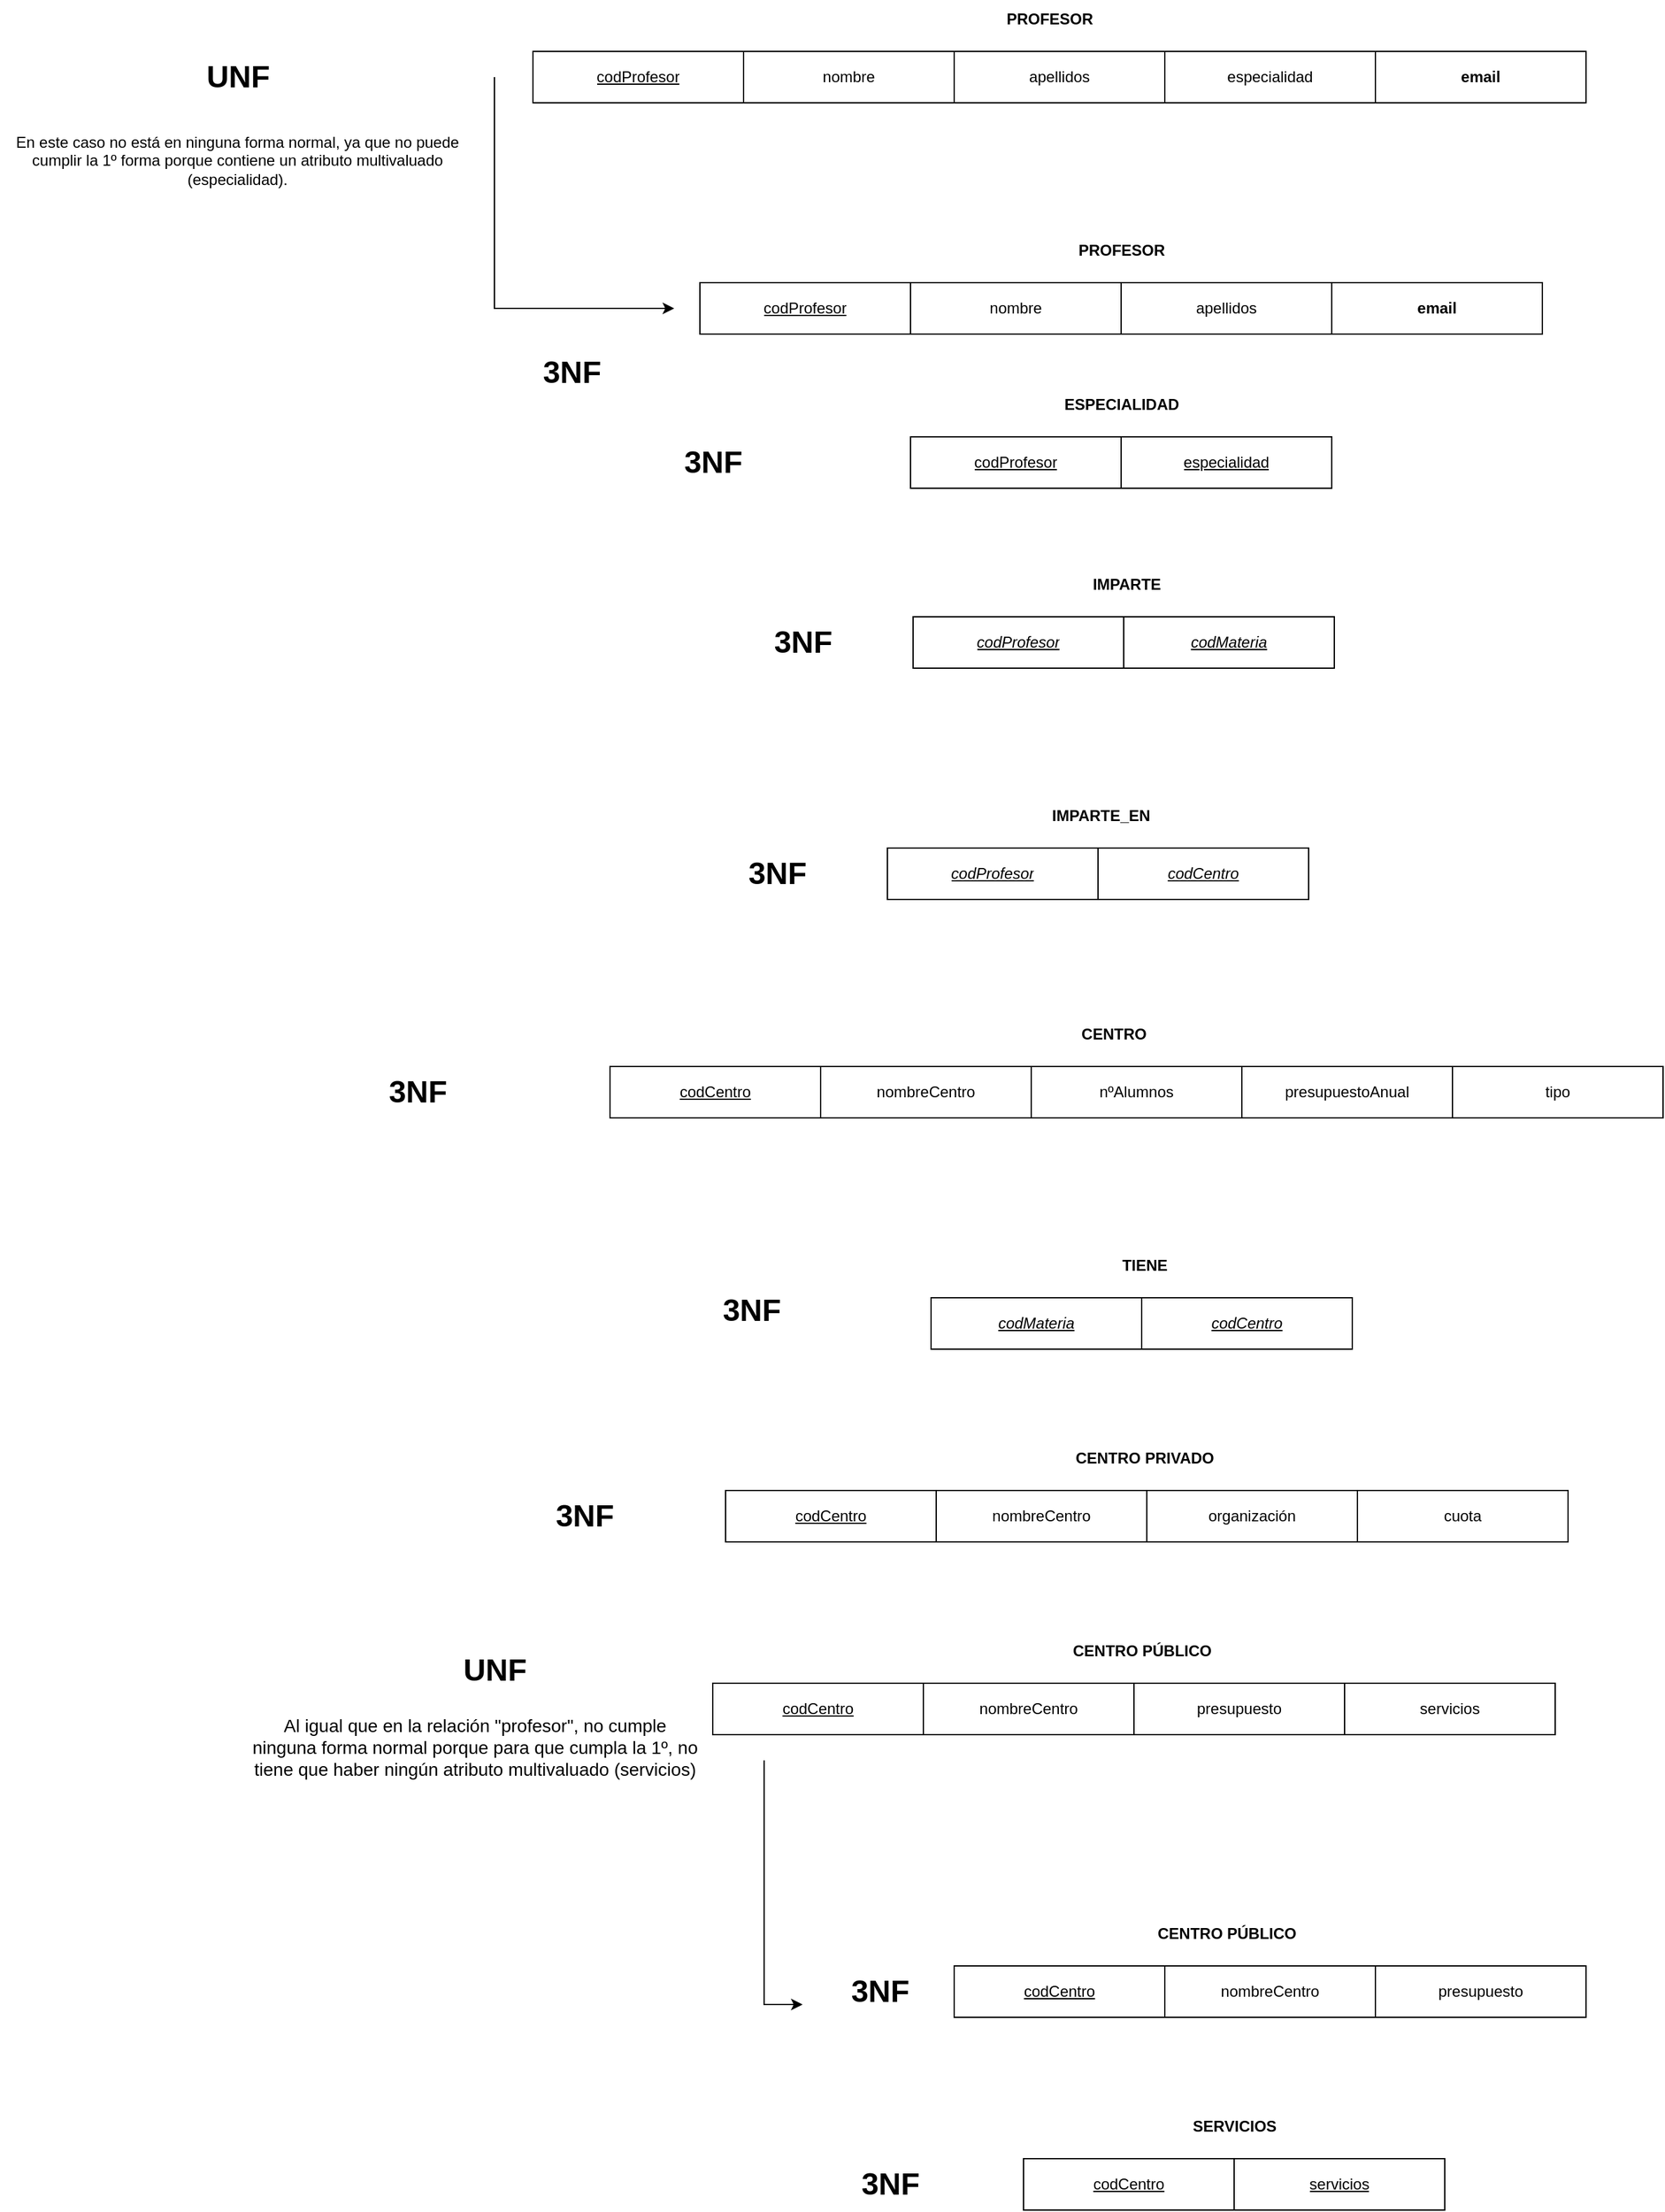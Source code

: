<mxfile version="23.1.1" type="device">
  <diagram id="R2lEEEUBdFMjLlhIrx00" name="Page-1">
    <mxGraphModel dx="2284" dy="780" grid="1" gridSize="10" guides="1" tooltips="1" connect="1" arrows="1" fold="1" page="1" pageScale="1" pageWidth="850" pageHeight="1100" math="0" shadow="0" extFonts="Permanent Marker^https://fonts.googleapis.com/css?family=Permanent+Marker">
      <root>
        <mxCell id="0" />
        <mxCell id="1" parent="0" />
        <mxCell id="LqmcHKawuPfN1MbheHlf-1" value="" style="shape=table;startSize=0;container=1;collapsible=0;childLayout=tableLayout;" vertex="1" parent="1">
          <mxGeometry x="140" y="780" width="820" height="40" as="geometry" />
        </mxCell>
        <mxCell id="LqmcHKawuPfN1MbheHlf-2" value="" style="shape=tableRow;horizontal=0;startSize=0;swimlaneHead=0;swimlaneBody=0;strokeColor=inherit;top=0;left=0;bottom=0;right=0;collapsible=0;dropTarget=0;fillColor=none;points=[[0,0.5],[1,0.5]];portConstraint=eastwest;" vertex="1" parent="LqmcHKawuPfN1MbheHlf-1">
          <mxGeometry width="820" height="40" as="geometry" />
        </mxCell>
        <mxCell id="LqmcHKawuPfN1MbheHlf-3" value="&lt;u&gt;codProfesor&lt;/u&gt;" style="shape=partialRectangle;html=1;whiteSpace=wrap;connectable=0;strokeColor=inherit;overflow=hidden;fillColor=none;top=0;left=0;bottom=0;right=0;pointerEvents=1;" vertex="1" parent="LqmcHKawuPfN1MbheHlf-2">
          <mxGeometry width="164" height="40" as="geometry">
            <mxRectangle width="164" height="40" as="alternateBounds" />
          </mxGeometry>
        </mxCell>
        <mxCell id="LqmcHKawuPfN1MbheHlf-4" value="nombre" style="shape=partialRectangle;html=1;whiteSpace=wrap;connectable=0;strokeColor=inherit;overflow=hidden;fillColor=none;top=0;left=0;bottom=0;right=0;pointerEvents=1;" vertex="1" parent="LqmcHKawuPfN1MbheHlf-2">
          <mxGeometry x="164" width="164" height="40" as="geometry">
            <mxRectangle width="164" height="40" as="alternateBounds" />
          </mxGeometry>
        </mxCell>
        <mxCell id="LqmcHKawuPfN1MbheHlf-5" value="apellidos" style="shape=partialRectangle;html=1;whiteSpace=wrap;connectable=0;strokeColor=inherit;overflow=hidden;fillColor=none;top=0;left=0;bottom=0;right=0;pointerEvents=1;" vertex="1" parent="LqmcHKawuPfN1MbheHlf-2">
          <mxGeometry x="328" width="164" height="40" as="geometry">
            <mxRectangle width="164" height="40" as="alternateBounds" />
          </mxGeometry>
        </mxCell>
        <mxCell id="LqmcHKawuPfN1MbheHlf-6" value="especialidad" style="shape=partialRectangle;html=1;whiteSpace=wrap;connectable=0;strokeColor=inherit;overflow=hidden;fillColor=none;top=0;left=0;bottom=0;right=0;pointerEvents=1;" vertex="1" parent="LqmcHKawuPfN1MbheHlf-2">
          <mxGeometry x="492" width="164" height="40" as="geometry">
            <mxRectangle width="164" height="40" as="alternateBounds" />
          </mxGeometry>
        </mxCell>
        <mxCell id="LqmcHKawuPfN1MbheHlf-7" value="&lt;b&gt;email&lt;/b&gt;" style="shape=partialRectangle;html=1;whiteSpace=wrap;connectable=0;strokeColor=inherit;overflow=hidden;fillColor=none;top=0;left=0;bottom=0;right=0;pointerEvents=1;" vertex="1" parent="LqmcHKawuPfN1MbheHlf-2">
          <mxGeometry x="656" width="164" height="40" as="geometry">
            <mxRectangle width="164" height="40" as="alternateBounds" />
          </mxGeometry>
        </mxCell>
        <mxCell id="LqmcHKawuPfN1MbheHlf-8" value="&lt;b&gt;PROFESOR&lt;/b&gt;" style="text;html=1;strokeColor=none;fillColor=none;align=center;verticalAlign=middle;whiteSpace=wrap;rounded=0;" vertex="1" parent="1">
          <mxGeometry x="419.5" y="740" width="245" height="30" as="geometry" />
        </mxCell>
        <mxCell id="LqmcHKawuPfN1MbheHlf-9" value="UNF" style="text;strokeColor=none;fillColor=none;html=1;fontSize=24;fontStyle=1;verticalAlign=middle;align=center;" vertex="1" parent="1">
          <mxGeometry x="-140" y="780" width="100" height="40" as="geometry" />
        </mxCell>
        <mxCell id="LqmcHKawuPfN1MbheHlf-10" value="" style="shape=table;startSize=0;container=1;collapsible=0;childLayout=tableLayout;" vertex="1" parent="1">
          <mxGeometry x="436" y="1220" width="328" height="40" as="geometry" />
        </mxCell>
        <mxCell id="LqmcHKawuPfN1MbheHlf-11" value="" style="shape=tableRow;horizontal=0;startSize=0;swimlaneHead=0;swimlaneBody=0;strokeColor=inherit;top=0;left=0;bottom=0;right=0;collapsible=0;dropTarget=0;fillColor=none;points=[[0,0.5],[1,0.5]];portConstraint=eastwest;" vertex="1" parent="LqmcHKawuPfN1MbheHlf-10">
          <mxGeometry width="328" height="40" as="geometry" />
        </mxCell>
        <mxCell id="LqmcHKawuPfN1MbheHlf-12" value="&lt;u&gt;&lt;i&gt;codProfesor&lt;/i&gt;&lt;/u&gt;" style="shape=partialRectangle;html=1;whiteSpace=wrap;connectable=0;strokeColor=inherit;overflow=hidden;fillColor=none;top=0;left=0;bottom=0;right=0;pointerEvents=1;" vertex="1" parent="LqmcHKawuPfN1MbheHlf-11">
          <mxGeometry width="164" height="40" as="geometry">
            <mxRectangle width="164" height="40" as="alternateBounds" />
          </mxGeometry>
        </mxCell>
        <mxCell id="LqmcHKawuPfN1MbheHlf-13" value="&lt;u&gt;&lt;i&gt;codMateria&lt;/i&gt;&lt;/u&gt;" style="shape=partialRectangle;html=1;whiteSpace=wrap;connectable=0;strokeColor=inherit;overflow=hidden;fillColor=none;top=0;left=0;bottom=0;right=0;pointerEvents=1;" vertex="1" parent="LqmcHKawuPfN1MbheHlf-11">
          <mxGeometry x="164" width="164" height="40" as="geometry">
            <mxRectangle width="164" height="40" as="alternateBounds" />
          </mxGeometry>
        </mxCell>
        <mxCell id="LqmcHKawuPfN1MbheHlf-17" value="&lt;b&gt;IMPARTE&lt;/b&gt;" style="text;html=1;strokeColor=none;fillColor=none;align=center;verticalAlign=middle;whiteSpace=wrap;rounded=0;" vertex="1" parent="1">
          <mxGeometry x="479.5" y="1180" width="245" height="30" as="geometry" />
        </mxCell>
        <mxCell id="LqmcHKawuPfN1MbheHlf-18" value="3NF" style="text;strokeColor=none;fillColor=none;html=1;fontSize=24;fontStyle=1;verticalAlign=middle;align=center;" vertex="1" parent="1">
          <mxGeometry x="300" y="1220" width="100" height="40" as="geometry" />
        </mxCell>
        <mxCell id="LqmcHKawuPfN1MbheHlf-19" value="" style="shape=table;startSize=0;container=1;collapsible=0;childLayout=tableLayout;" vertex="1" parent="1">
          <mxGeometry x="416" y="1400" width="328" height="40" as="geometry" />
        </mxCell>
        <mxCell id="LqmcHKawuPfN1MbheHlf-20" value="" style="shape=tableRow;horizontal=0;startSize=0;swimlaneHead=0;swimlaneBody=0;strokeColor=inherit;top=0;left=0;bottom=0;right=0;collapsible=0;dropTarget=0;fillColor=none;points=[[0,0.5],[1,0.5]];portConstraint=eastwest;" vertex="1" parent="LqmcHKawuPfN1MbheHlf-19">
          <mxGeometry width="328" height="40" as="geometry" />
        </mxCell>
        <mxCell id="LqmcHKawuPfN1MbheHlf-21" value="&lt;u&gt;&lt;i&gt;codProfesor&lt;/i&gt;&lt;/u&gt;" style="shape=partialRectangle;html=1;whiteSpace=wrap;connectable=0;strokeColor=inherit;overflow=hidden;fillColor=none;top=0;left=0;bottom=0;right=0;pointerEvents=1;" vertex="1" parent="LqmcHKawuPfN1MbheHlf-20">
          <mxGeometry width="164" height="40" as="geometry">
            <mxRectangle width="164" height="40" as="alternateBounds" />
          </mxGeometry>
        </mxCell>
        <mxCell id="LqmcHKawuPfN1MbheHlf-22" value="&lt;u&gt;&lt;i&gt;codCentro&lt;/i&gt;&lt;/u&gt;" style="shape=partialRectangle;html=1;whiteSpace=wrap;connectable=0;strokeColor=inherit;overflow=hidden;fillColor=none;top=0;left=0;bottom=0;right=0;pointerEvents=1;" vertex="1" parent="LqmcHKawuPfN1MbheHlf-20">
          <mxGeometry x="164" width="164" height="40" as="geometry">
            <mxRectangle width="164" height="40" as="alternateBounds" />
          </mxGeometry>
        </mxCell>
        <mxCell id="LqmcHKawuPfN1MbheHlf-23" value="&lt;b&gt;IMPARTE_EN&lt;/b&gt;" style="text;html=1;strokeColor=none;fillColor=none;align=center;verticalAlign=middle;whiteSpace=wrap;rounded=0;" vertex="1" parent="1">
          <mxGeometry x="459.5" y="1360" width="245" height="30" as="geometry" />
        </mxCell>
        <mxCell id="LqmcHKawuPfN1MbheHlf-24" value="3NF" style="text;strokeColor=none;fillColor=none;html=1;fontSize=24;fontStyle=1;verticalAlign=middle;align=center;" vertex="1" parent="1">
          <mxGeometry x="280" y="1400" width="100" height="40" as="geometry" />
        </mxCell>
        <mxCell id="LqmcHKawuPfN1MbheHlf-25" value="En este caso no está en ninguna forma normal, ya que no puede cumplir la 1º forma porque contiene un atributo multivaluado (especialidad)." style="text;html=1;strokeColor=none;fillColor=none;align=center;verticalAlign=middle;whiteSpace=wrap;rounded=0;" vertex="1" parent="1">
          <mxGeometry x="-275" y="810" width="370" height="110" as="geometry" />
        </mxCell>
        <mxCell id="LqmcHKawuPfN1MbheHlf-26" value="" style="endArrow=classic;html=1;rounded=0;" edge="1" parent="1">
          <mxGeometry width="50" height="50" relative="1" as="geometry">
            <mxPoint x="110" y="800" as="sourcePoint" />
            <mxPoint x="250" y="980" as="targetPoint" />
            <Array as="points">
              <mxPoint x="110" y="980" />
            </Array>
          </mxGeometry>
        </mxCell>
        <mxCell id="LqmcHKawuPfN1MbheHlf-27" value="" style="shape=table;startSize=0;container=1;collapsible=0;childLayout=tableLayout;" vertex="1" parent="1">
          <mxGeometry x="434" y="1080" width="328" height="40" as="geometry" />
        </mxCell>
        <mxCell id="LqmcHKawuPfN1MbheHlf-28" value="" style="shape=tableRow;horizontal=0;startSize=0;swimlaneHead=0;swimlaneBody=0;strokeColor=inherit;top=0;left=0;bottom=0;right=0;collapsible=0;dropTarget=0;fillColor=none;points=[[0,0.5],[1,0.5]];portConstraint=eastwest;" vertex="1" parent="LqmcHKawuPfN1MbheHlf-27">
          <mxGeometry width="328" height="40" as="geometry" />
        </mxCell>
        <mxCell id="LqmcHKawuPfN1MbheHlf-29" value="&lt;u&gt;codProfesor&lt;/u&gt;" style="shape=partialRectangle;html=1;whiteSpace=wrap;connectable=0;strokeColor=inherit;overflow=hidden;fillColor=none;top=0;left=0;bottom=0;right=0;pointerEvents=1;" vertex="1" parent="LqmcHKawuPfN1MbheHlf-28">
          <mxGeometry width="164" height="40" as="geometry">
            <mxRectangle width="164" height="40" as="alternateBounds" />
          </mxGeometry>
        </mxCell>
        <mxCell id="LqmcHKawuPfN1MbheHlf-30" value="&lt;u&gt;especialidad&lt;/u&gt;" style="shape=partialRectangle;html=1;whiteSpace=wrap;connectable=0;strokeColor=inherit;overflow=hidden;fillColor=none;top=0;left=0;bottom=0;right=0;pointerEvents=1;" vertex="1" parent="LqmcHKawuPfN1MbheHlf-28">
          <mxGeometry x="164" width="164" height="40" as="geometry">
            <mxRectangle width="164" height="40" as="alternateBounds" />
          </mxGeometry>
        </mxCell>
        <mxCell id="LqmcHKawuPfN1MbheHlf-34" value="&lt;b&gt;ESPECIALIDAD&lt;/b&gt;" style="text;html=1;strokeColor=none;fillColor=none;align=center;verticalAlign=middle;whiteSpace=wrap;rounded=0;" vertex="1" parent="1">
          <mxGeometry x="475.5" y="1040" width="245" height="30" as="geometry" />
        </mxCell>
        <mxCell id="LqmcHKawuPfN1MbheHlf-35" value="" style="shape=table;startSize=0;container=1;collapsible=0;childLayout=tableLayout;" vertex="1" parent="1">
          <mxGeometry x="270" y="960" width="656" height="40" as="geometry" />
        </mxCell>
        <mxCell id="LqmcHKawuPfN1MbheHlf-36" value="" style="shape=tableRow;horizontal=0;startSize=0;swimlaneHead=0;swimlaneBody=0;strokeColor=inherit;top=0;left=0;bottom=0;right=0;collapsible=0;dropTarget=0;fillColor=none;points=[[0,0.5],[1,0.5]];portConstraint=eastwest;" vertex="1" parent="LqmcHKawuPfN1MbheHlf-35">
          <mxGeometry width="656" height="40" as="geometry" />
        </mxCell>
        <mxCell id="LqmcHKawuPfN1MbheHlf-37" value="&lt;u&gt;codProfesor&lt;/u&gt;" style="shape=partialRectangle;html=1;whiteSpace=wrap;connectable=0;strokeColor=inherit;overflow=hidden;fillColor=none;top=0;left=0;bottom=0;right=0;pointerEvents=1;" vertex="1" parent="LqmcHKawuPfN1MbheHlf-36">
          <mxGeometry width="164" height="40" as="geometry">
            <mxRectangle width="164" height="40" as="alternateBounds" />
          </mxGeometry>
        </mxCell>
        <mxCell id="LqmcHKawuPfN1MbheHlf-38" value="nombre" style="shape=partialRectangle;html=1;whiteSpace=wrap;connectable=0;strokeColor=inherit;overflow=hidden;fillColor=none;top=0;left=0;bottom=0;right=0;pointerEvents=1;" vertex="1" parent="LqmcHKawuPfN1MbheHlf-36">
          <mxGeometry x="164" width="164" height="40" as="geometry">
            <mxRectangle width="164" height="40" as="alternateBounds" />
          </mxGeometry>
        </mxCell>
        <mxCell id="LqmcHKawuPfN1MbheHlf-39" value="apellidos" style="shape=partialRectangle;html=1;whiteSpace=wrap;connectable=0;strokeColor=inherit;overflow=hidden;fillColor=none;top=0;left=0;bottom=0;right=0;pointerEvents=1;" vertex="1" parent="LqmcHKawuPfN1MbheHlf-36">
          <mxGeometry x="328" width="164" height="40" as="geometry">
            <mxRectangle width="164" height="40" as="alternateBounds" />
          </mxGeometry>
        </mxCell>
        <mxCell id="LqmcHKawuPfN1MbheHlf-41" value="&lt;b&gt;email&lt;/b&gt;" style="shape=partialRectangle;html=1;whiteSpace=wrap;connectable=0;strokeColor=inherit;overflow=hidden;fillColor=none;top=0;left=0;bottom=0;right=0;pointerEvents=1;" vertex="1" parent="LqmcHKawuPfN1MbheHlf-36">
          <mxGeometry x="492" width="164" height="40" as="geometry">
            <mxRectangle width="164" height="40" as="alternateBounds" />
          </mxGeometry>
        </mxCell>
        <mxCell id="LqmcHKawuPfN1MbheHlf-42" value="&lt;b&gt;PROFESOR&lt;/b&gt;" style="text;html=1;strokeColor=none;fillColor=none;align=center;verticalAlign=middle;whiteSpace=wrap;rounded=0;" vertex="1" parent="1">
          <mxGeometry x="475.5" y="920" width="245" height="30" as="geometry" />
        </mxCell>
        <mxCell id="LqmcHKawuPfN1MbheHlf-43" value="3NF" style="text;strokeColor=none;fillColor=none;html=1;fontSize=24;fontStyle=1;verticalAlign=middle;align=center;" vertex="1" parent="1">
          <mxGeometry x="120" y="1010" width="100" height="40" as="geometry" />
        </mxCell>
        <mxCell id="LqmcHKawuPfN1MbheHlf-44" value="3NF" style="text;strokeColor=none;fillColor=none;html=1;fontSize=24;fontStyle=1;verticalAlign=middle;align=center;" vertex="1" parent="1">
          <mxGeometry x="230" y="1080" width="100" height="40" as="geometry" />
        </mxCell>
        <mxCell id="LqmcHKawuPfN1MbheHlf-45" value="" style="shape=table;startSize=0;container=1;collapsible=0;childLayout=tableLayout;" vertex="1" parent="1">
          <mxGeometry x="200" y="1570" width="820" height="40" as="geometry" />
        </mxCell>
        <mxCell id="LqmcHKawuPfN1MbheHlf-46" value="" style="shape=tableRow;horizontal=0;startSize=0;swimlaneHead=0;swimlaneBody=0;strokeColor=inherit;top=0;left=0;bottom=0;right=0;collapsible=0;dropTarget=0;fillColor=none;points=[[0,0.5],[1,0.5]];portConstraint=eastwest;" vertex="1" parent="LqmcHKawuPfN1MbheHlf-45">
          <mxGeometry width="820" height="40" as="geometry" />
        </mxCell>
        <mxCell id="LqmcHKawuPfN1MbheHlf-86" value="&lt;u&gt;codCentro&lt;/u&gt;" style="shape=partialRectangle;html=1;whiteSpace=wrap;connectable=0;strokeColor=inherit;overflow=hidden;fillColor=none;top=0;left=0;bottom=0;right=0;pointerEvents=1;" vertex="1" parent="LqmcHKawuPfN1MbheHlf-46">
          <mxGeometry width="164" height="40" as="geometry">
            <mxRectangle width="164" height="40" as="alternateBounds" />
          </mxGeometry>
        </mxCell>
        <mxCell id="LqmcHKawuPfN1MbheHlf-47" value="nombreCentro" style="shape=partialRectangle;html=1;whiteSpace=wrap;connectable=0;strokeColor=inherit;overflow=hidden;fillColor=none;top=0;left=0;bottom=0;right=0;pointerEvents=1;" vertex="1" parent="LqmcHKawuPfN1MbheHlf-46">
          <mxGeometry x="164" width="164" height="40" as="geometry">
            <mxRectangle width="164" height="40" as="alternateBounds" />
          </mxGeometry>
        </mxCell>
        <mxCell id="LqmcHKawuPfN1MbheHlf-48" value="nºAlumnos" style="shape=partialRectangle;html=1;whiteSpace=wrap;connectable=0;strokeColor=inherit;overflow=hidden;fillColor=none;top=0;left=0;bottom=0;right=0;pointerEvents=1;" vertex="1" parent="LqmcHKawuPfN1MbheHlf-46">
          <mxGeometry x="328" width="164" height="40" as="geometry">
            <mxRectangle width="164" height="40" as="alternateBounds" />
          </mxGeometry>
        </mxCell>
        <mxCell id="LqmcHKawuPfN1MbheHlf-49" value="presupuestoAnual" style="shape=partialRectangle;html=1;whiteSpace=wrap;connectable=0;strokeColor=inherit;overflow=hidden;fillColor=none;top=0;left=0;bottom=0;right=0;pointerEvents=1;" vertex="1" parent="LqmcHKawuPfN1MbheHlf-46">
          <mxGeometry x="492" width="164" height="40" as="geometry">
            <mxRectangle width="164" height="40" as="alternateBounds" />
          </mxGeometry>
        </mxCell>
        <mxCell id="LqmcHKawuPfN1MbheHlf-50" value="tipo" style="shape=partialRectangle;html=1;whiteSpace=wrap;connectable=0;strokeColor=inherit;overflow=hidden;fillColor=none;top=0;left=0;bottom=0;right=0;pointerEvents=1;" vertex="1" parent="LqmcHKawuPfN1MbheHlf-46">
          <mxGeometry x="656" width="164" height="40" as="geometry">
            <mxRectangle width="164" height="40" as="alternateBounds" />
          </mxGeometry>
        </mxCell>
        <mxCell id="LqmcHKawuPfN1MbheHlf-51" value="3NF" style="text;strokeColor=none;fillColor=none;html=1;fontSize=24;fontStyle=1;verticalAlign=middle;align=center;" vertex="1" parent="1">
          <mxGeometry y="1570" width="100" height="40" as="geometry" />
        </mxCell>
        <mxCell id="LqmcHKawuPfN1MbheHlf-52" value="&lt;b&gt;CENTRO&lt;/b&gt;" style="text;html=1;strokeColor=none;fillColor=none;align=center;verticalAlign=middle;whiteSpace=wrap;rounded=0;" vertex="1" parent="1">
          <mxGeometry x="469.5" y="1530" width="245" height="30" as="geometry" />
        </mxCell>
        <mxCell id="LqmcHKawuPfN1MbheHlf-53" value="" style="shape=table;startSize=0;container=1;collapsible=0;childLayout=tableLayout;" vertex="1" parent="1">
          <mxGeometry x="450" y="1750" width="328" height="40" as="geometry" />
        </mxCell>
        <mxCell id="LqmcHKawuPfN1MbheHlf-54" value="" style="shape=tableRow;horizontal=0;startSize=0;swimlaneHead=0;swimlaneBody=0;strokeColor=inherit;top=0;left=0;bottom=0;right=0;collapsible=0;dropTarget=0;fillColor=none;points=[[0,0.5],[1,0.5]];portConstraint=eastwest;" vertex="1" parent="LqmcHKawuPfN1MbheHlf-53">
          <mxGeometry width="328" height="40" as="geometry" />
        </mxCell>
        <mxCell id="LqmcHKawuPfN1MbheHlf-55" value="&lt;u&gt;&lt;i&gt;codMateria&lt;/i&gt;&lt;/u&gt;" style="shape=partialRectangle;html=1;whiteSpace=wrap;connectable=0;strokeColor=inherit;overflow=hidden;fillColor=none;top=0;left=0;bottom=0;right=0;pointerEvents=1;" vertex="1" parent="LqmcHKawuPfN1MbheHlf-54">
          <mxGeometry width="164" height="40" as="geometry">
            <mxRectangle width="164" height="40" as="alternateBounds" />
          </mxGeometry>
        </mxCell>
        <mxCell id="LqmcHKawuPfN1MbheHlf-56" value="&lt;u&gt;&lt;i&gt;codCentro&lt;/i&gt;&lt;/u&gt;" style="shape=partialRectangle;html=1;whiteSpace=wrap;connectable=0;strokeColor=inherit;overflow=hidden;fillColor=none;top=0;left=0;bottom=0;right=0;pointerEvents=1;" vertex="1" parent="LqmcHKawuPfN1MbheHlf-54">
          <mxGeometry x="164" width="164" height="40" as="geometry">
            <mxRectangle width="164" height="40" as="alternateBounds" />
          </mxGeometry>
        </mxCell>
        <mxCell id="LqmcHKawuPfN1MbheHlf-57" value="&lt;b&gt;TIENE&lt;/b&gt;" style="text;html=1;strokeColor=none;fillColor=none;align=center;verticalAlign=middle;whiteSpace=wrap;rounded=0;" vertex="1" parent="1">
          <mxGeometry x="493.5" y="1710" width="245" height="30" as="geometry" />
        </mxCell>
        <mxCell id="LqmcHKawuPfN1MbheHlf-58" value="" style="shape=table;startSize=0;container=1;collapsible=0;childLayout=tableLayout;" vertex="1" parent="1">
          <mxGeometry x="290" y="1900" width="656" height="40" as="geometry" />
        </mxCell>
        <mxCell id="LqmcHKawuPfN1MbheHlf-59" value="" style="shape=tableRow;horizontal=0;startSize=0;swimlaneHead=0;swimlaneBody=0;strokeColor=inherit;top=0;left=0;bottom=0;right=0;collapsible=0;dropTarget=0;fillColor=none;points=[[0,0.5],[1,0.5]];portConstraint=eastwest;" vertex="1" parent="LqmcHKawuPfN1MbheHlf-58">
          <mxGeometry width="656" height="40" as="geometry" />
        </mxCell>
        <mxCell id="LqmcHKawuPfN1MbheHlf-87" value="&lt;u&gt;codCentro&lt;/u&gt;" style="shape=partialRectangle;html=1;whiteSpace=wrap;connectable=0;strokeColor=inherit;overflow=hidden;fillColor=none;top=0;left=0;bottom=0;right=0;pointerEvents=1;" vertex="1" parent="LqmcHKawuPfN1MbheHlf-59">
          <mxGeometry width="164" height="40" as="geometry">
            <mxRectangle width="164" height="40" as="alternateBounds" />
          </mxGeometry>
        </mxCell>
        <mxCell id="LqmcHKawuPfN1MbheHlf-60" value="nombreCentro" style="shape=partialRectangle;html=1;whiteSpace=wrap;connectable=0;strokeColor=inherit;overflow=hidden;fillColor=none;top=0;left=0;bottom=0;right=0;pointerEvents=1;" vertex="1" parent="LqmcHKawuPfN1MbheHlf-59">
          <mxGeometry x="164" width="164" height="40" as="geometry">
            <mxRectangle width="164" height="40" as="alternateBounds" />
          </mxGeometry>
        </mxCell>
        <mxCell id="LqmcHKawuPfN1MbheHlf-61" value="organización" style="shape=partialRectangle;html=1;whiteSpace=wrap;connectable=0;strokeColor=inherit;overflow=hidden;fillColor=none;top=0;left=0;bottom=0;right=0;pointerEvents=1;" vertex="1" parent="LqmcHKawuPfN1MbheHlf-59">
          <mxGeometry x="328" width="164" height="40" as="geometry">
            <mxRectangle width="164" height="40" as="alternateBounds" />
          </mxGeometry>
        </mxCell>
        <mxCell id="LqmcHKawuPfN1MbheHlf-63" value="cuota" style="shape=partialRectangle;html=1;whiteSpace=wrap;connectable=0;strokeColor=inherit;overflow=hidden;fillColor=none;top=0;left=0;bottom=0;right=0;pointerEvents=1;" vertex="1" parent="LqmcHKawuPfN1MbheHlf-59">
          <mxGeometry x="492" width="164" height="40" as="geometry">
            <mxRectangle width="164" height="40" as="alternateBounds" />
          </mxGeometry>
        </mxCell>
        <mxCell id="LqmcHKawuPfN1MbheHlf-62" value="&lt;b&gt;CENTRO PRIVADO&lt;/b&gt;" style="text;html=1;strokeColor=none;fillColor=none;align=center;verticalAlign=middle;whiteSpace=wrap;rounded=0;" vertex="1" parent="1">
          <mxGeometry x="493.5" y="1860" width="245" height="30" as="geometry" />
        </mxCell>
        <mxCell id="LqmcHKawuPfN1MbheHlf-64" value="" style="shape=table;startSize=0;container=1;collapsible=0;childLayout=tableLayout;" vertex="1" parent="1">
          <mxGeometry x="280" y="2050" width="656" height="40" as="geometry" />
        </mxCell>
        <mxCell id="LqmcHKawuPfN1MbheHlf-65" value="" style="shape=tableRow;horizontal=0;startSize=0;swimlaneHead=0;swimlaneBody=0;strokeColor=inherit;top=0;left=0;bottom=0;right=0;collapsible=0;dropTarget=0;fillColor=none;points=[[0,0.5],[1,0.5]];portConstraint=eastwest;" vertex="1" parent="LqmcHKawuPfN1MbheHlf-64">
          <mxGeometry width="656" height="40" as="geometry" />
        </mxCell>
        <mxCell id="LqmcHKawuPfN1MbheHlf-88" value="&lt;u&gt;codCentro&lt;/u&gt;" style="shape=partialRectangle;html=1;whiteSpace=wrap;connectable=0;strokeColor=inherit;overflow=hidden;fillColor=none;top=0;left=0;bottom=0;right=0;pointerEvents=1;" vertex="1" parent="LqmcHKawuPfN1MbheHlf-65">
          <mxGeometry width="164" height="40" as="geometry">
            <mxRectangle width="164" height="40" as="alternateBounds" />
          </mxGeometry>
        </mxCell>
        <mxCell id="LqmcHKawuPfN1MbheHlf-66" value="nombreCentro" style="shape=partialRectangle;html=1;whiteSpace=wrap;connectable=0;strokeColor=inherit;overflow=hidden;fillColor=none;top=0;left=0;bottom=0;right=0;pointerEvents=1;" vertex="1" parent="LqmcHKawuPfN1MbheHlf-65">
          <mxGeometry x="164" width="164" height="40" as="geometry">
            <mxRectangle width="164" height="40" as="alternateBounds" />
          </mxGeometry>
        </mxCell>
        <mxCell id="LqmcHKawuPfN1MbheHlf-67" value="presupuesto" style="shape=partialRectangle;html=1;whiteSpace=wrap;connectable=0;strokeColor=inherit;overflow=hidden;fillColor=none;top=0;left=0;bottom=0;right=0;pointerEvents=1;" vertex="1" parent="LqmcHKawuPfN1MbheHlf-65">
          <mxGeometry x="328" width="164" height="40" as="geometry">
            <mxRectangle width="164" height="40" as="alternateBounds" />
          </mxGeometry>
        </mxCell>
        <mxCell id="LqmcHKawuPfN1MbheHlf-68" value="servicios" style="shape=partialRectangle;html=1;whiteSpace=wrap;connectable=0;strokeColor=inherit;overflow=hidden;fillColor=none;top=0;left=0;bottom=0;right=0;pointerEvents=1;" vertex="1" parent="LqmcHKawuPfN1MbheHlf-65">
          <mxGeometry x="492" width="164" height="40" as="geometry">
            <mxRectangle width="164" height="40" as="alternateBounds" />
          </mxGeometry>
        </mxCell>
        <mxCell id="LqmcHKawuPfN1MbheHlf-69" value="&lt;b&gt;CENTRO PÚBLICO&lt;/b&gt;" style="text;html=1;strokeColor=none;fillColor=none;align=center;verticalAlign=middle;whiteSpace=wrap;rounded=0;" vertex="1" parent="1">
          <mxGeometry x="491.5" y="2010" width="245" height="30" as="geometry" />
        </mxCell>
        <mxCell id="LqmcHKawuPfN1MbheHlf-70" value="UNF" style="text;strokeColor=none;fillColor=none;html=1;fontSize=24;fontStyle=1;verticalAlign=middle;align=center;" vertex="1" parent="1">
          <mxGeometry x="60" y="2020" width="100" height="40" as="geometry" />
        </mxCell>
        <mxCell id="LqmcHKawuPfN1MbheHlf-71" value="&lt;font style=&quot;font-size: 14px;&quot;&gt;Al igual que en la relación &quot;profesor&quot;, no cumple ninguna forma normal porque para que cumpla la 1º, no tiene que haber ningún atributo multivaluado (servicios)&lt;/font&gt;" style="text;html=1;strokeColor=none;fillColor=none;align=center;verticalAlign=middle;whiteSpace=wrap;rounded=0;" vertex="1" parent="1">
          <mxGeometry x="-80" y="2060" width="350" height="80" as="geometry" />
        </mxCell>
        <mxCell id="LqmcHKawuPfN1MbheHlf-72" value="" style="endArrow=classic;html=1;rounded=0;" edge="1" parent="1">
          <mxGeometry width="50" height="50" relative="1" as="geometry">
            <mxPoint x="320" y="2110" as="sourcePoint" />
            <mxPoint x="350" y="2300" as="targetPoint" />
            <Array as="points">
              <mxPoint x="320" y="2300" />
            </Array>
          </mxGeometry>
        </mxCell>
        <mxCell id="LqmcHKawuPfN1MbheHlf-73" value="" style="shape=table;startSize=0;container=1;collapsible=0;childLayout=tableLayout;" vertex="1" parent="1">
          <mxGeometry x="468" y="2270" width="492" height="40" as="geometry" />
        </mxCell>
        <mxCell id="LqmcHKawuPfN1MbheHlf-74" value="" style="shape=tableRow;horizontal=0;startSize=0;swimlaneHead=0;swimlaneBody=0;strokeColor=inherit;top=0;left=0;bottom=0;right=0;collapsible=0;dropTarget=0;fillColor=none;points=[[0,0.5],[1,0.5]];portConstraint=eastwest;" vertex="1" parent="LqmcHKawuPfN1MbheHlf-73">
          <mxGeometry width="492" height="40" as="geometry" />
        </mxCell>
        <mxCell id="LqmcHKawuPfN1MbheHlf-89" value="&lt;u&gt;codCentro&lt;/u&gt;" style="shape=partialRectangle;html=1;whiteSpace=wrap;connectable=0;strokeColor=inherit;overflow=hidden;fillColor=none;top=0;left=0;bottom=0;right=0;pointerEvents=1;" vertex="1" parent="LqmcHKawuPfN1MbheHlf-74">
          <mxGeometry width="164" height="40" as="geometry">
            <mxRectangle width="164" height="40" as="alternateBounds" />
          </mxGeometry>
        </mxCell>
        <mxCell id="LqmcHKawuPfN1MbheHlf-75" value="nombreCentro" style="shape=partialRectangle;html=1;whiteSpace=wrap;connectable=0;strokeColor=inherit;overflow=hidden;fillColor=none;top=0;left=0;bottom=0;right=0;pointerEvents=1;" vertex="1" parent="LqmcHKawuPfN1MbheHlf-74">
          <mxGeometry x="164" width="164" height="40" as="geometry">
            <mxRectangle width="164" height="40" as="alternateBounds" />
          </mxGeometry>
        </mxCell>
        <mxCell id="LqmcHKawuPfN1MbheHlf-76" value="presupuesto" style="shape=partialRectangle;html=1;whiteSpace=wrap;connectable=0;strokeColor=inherit;overflow=hidden;fillColor=none;top=0;left=0;bottom=0;right=0;pointerEvents=1;" vertex="1" parent="LqmcHKawuPfN1MbheHlf-74">
          <mxGeometry x="328" width="164" height="40" as="geometry">
            <mxRectangle width="164" height="40" as="alternateBounds" />
          </mxGeometry>
        </mxCell>
        <mxCell id="LqmcHKawuPfN1MbheHlf-78" value="&lt;b&gt;CENTRO PÚBLICO&lt;/b&gt;" style="text;html=1;strokeColor=none;fillColor=none;align=center;verticalAlign=middle;whiteSpace=wrap;rounded=0;" vertex="1" parent="1">
          <mxGeometry x="557.5" y="2230" width="245" height="30" as="geometry" />
        </mxCell>
        <mxCell id="LqmcHKawuPfN1MbheHlf-79" value="" style="shape=table;startSize=0;container=1;collapsible=0;childLayout=tableLayout;" vertex="1" parent="1">
          <mxGeometry x="522" y="2420" width="328" height="40" as="geometry" />
        </mxCell>
        <mxCell id="LqmcHKawuPfN1MbheHlf-80" value="" style="shape=tableRow;horizontal=0;startSize=0;swimlaneHead=0;swimlaneBody=0;strokeColor=inherit;top=0;left=0;bottom=0;right=0;collapsible=0;dropTarget=0;fillColor=none;points=[[0,0.5],[1,0.5]];portConstraint=eastwest;" vertex="1" parent="LqmcHKawuPfN1MbheHlf-79">
          <mxGeometry width="328" height="40" as="geometry" />
        </mxCell>
        <mxCell id="LqmcHKawuPfN1MbheHlf-90" value="&lt;u&gt;codCentro&lt;/u&gt;" style="shape=partialRectangle;html=1;whiteSpace=wrap;connectable=0;strokeColor=inherit;overflow=hidden;fillColor=none;top=0;left=0;bottom=0;right=0;pointerEvents=1;" vertex="1" parent="LqmcHKawuPfN1MbheHlf-80">
          <mxGeometry width="164" height="40" as="geometry">
            <mxRectangle width="164" height="40" as="alternateBounds" />
          </mxGeometry>
        </mxCell>
        <mxCell id="LqmcHKawuPfN1MbheHlf-82" value="&lt;u&gt;servicios&lt;/u&gt;" style="shape=partialRectangle;html=1;whiteSpace=wrap;connectable=0;strokeColor=inherit;overflow=hidden;fillColor=none;top=0;left=0;bottom=0;right=0;pointerEvents=1;" vertex="1" parent="LqmcHKawuPfN1MbheHlf-80">
          <mxGeometry x="164" width="164" height="40" as="geometry">
            <mxRectangle width="164" height="40" as="alternateBounds" />
          </mxGeometry>
        </mxCell>
        <mxCell id="LqmcHKawuPfN1MbheHlf-83" value="&lt;b&gt;SERVICIOS&lt;/b&gt;" style="text;html=1;strokeColor=none;fillColor=none;align=center;verticalAlign=middle;whiteSpace=wrap;rounded=0;" vertex="1" parent="1">
          <mxGeometry x="563.5" y="2380" width="245" height="30" as="geometry" />
        </mxCell>
        <mxCell id="LqmcHKawuPfN1MbheHlf-84" value="3NF" style="text;strokeColor=none;fillColor=none;html=1;fontSize=24;fontStyle=1;verticalAlign=middle;align=center;" vertex="1" parent="1">
          <mxGeometry x="359.5" y="2270" width="100" height="40" as="geometry" />
        </mxCell>
        <mxCell id="LqmcHKawuPfN1MbheHlf-85" value="3NF" style="text;strokeColor=none;fillColor=none;html=1;fontSize=24;fontStyle=1;verticalAlign=middle;align=center;" vertex="1" parent="1">
          <mxGeometry x="368" y="2420" width="100" height="40" as="geometry" />
        </mxCell>
        <mxCell id="LqmcHKawuPfN1MbheHlf-91" value="3NF" style="text;strokeColor=none;fillColor=none;html=1;fontSize=24;fontStyle=1;verticalAlign=middle;align=center;" vertex="1" parent="1">
          <mxGeometry x="259.5" y="1740" width="100" height="40" as="geometry" />
        </mxCell>
        <mxCell id="LqmcHKawuPfN1MbheHlf-92" value="3NF" style="text;strokeColor=none;fillColor=none;html=1;fontSize=24;fontStyle=1;verticalAlign=middle;align=center;" vertex="1" parent="1">
          <mxGeometry x="130" y="1900" width="100" height="40" as="geometry" />
        </mxCell>
      </root>
    </mxGraphModel>
  </diagram>
</mxfile>
